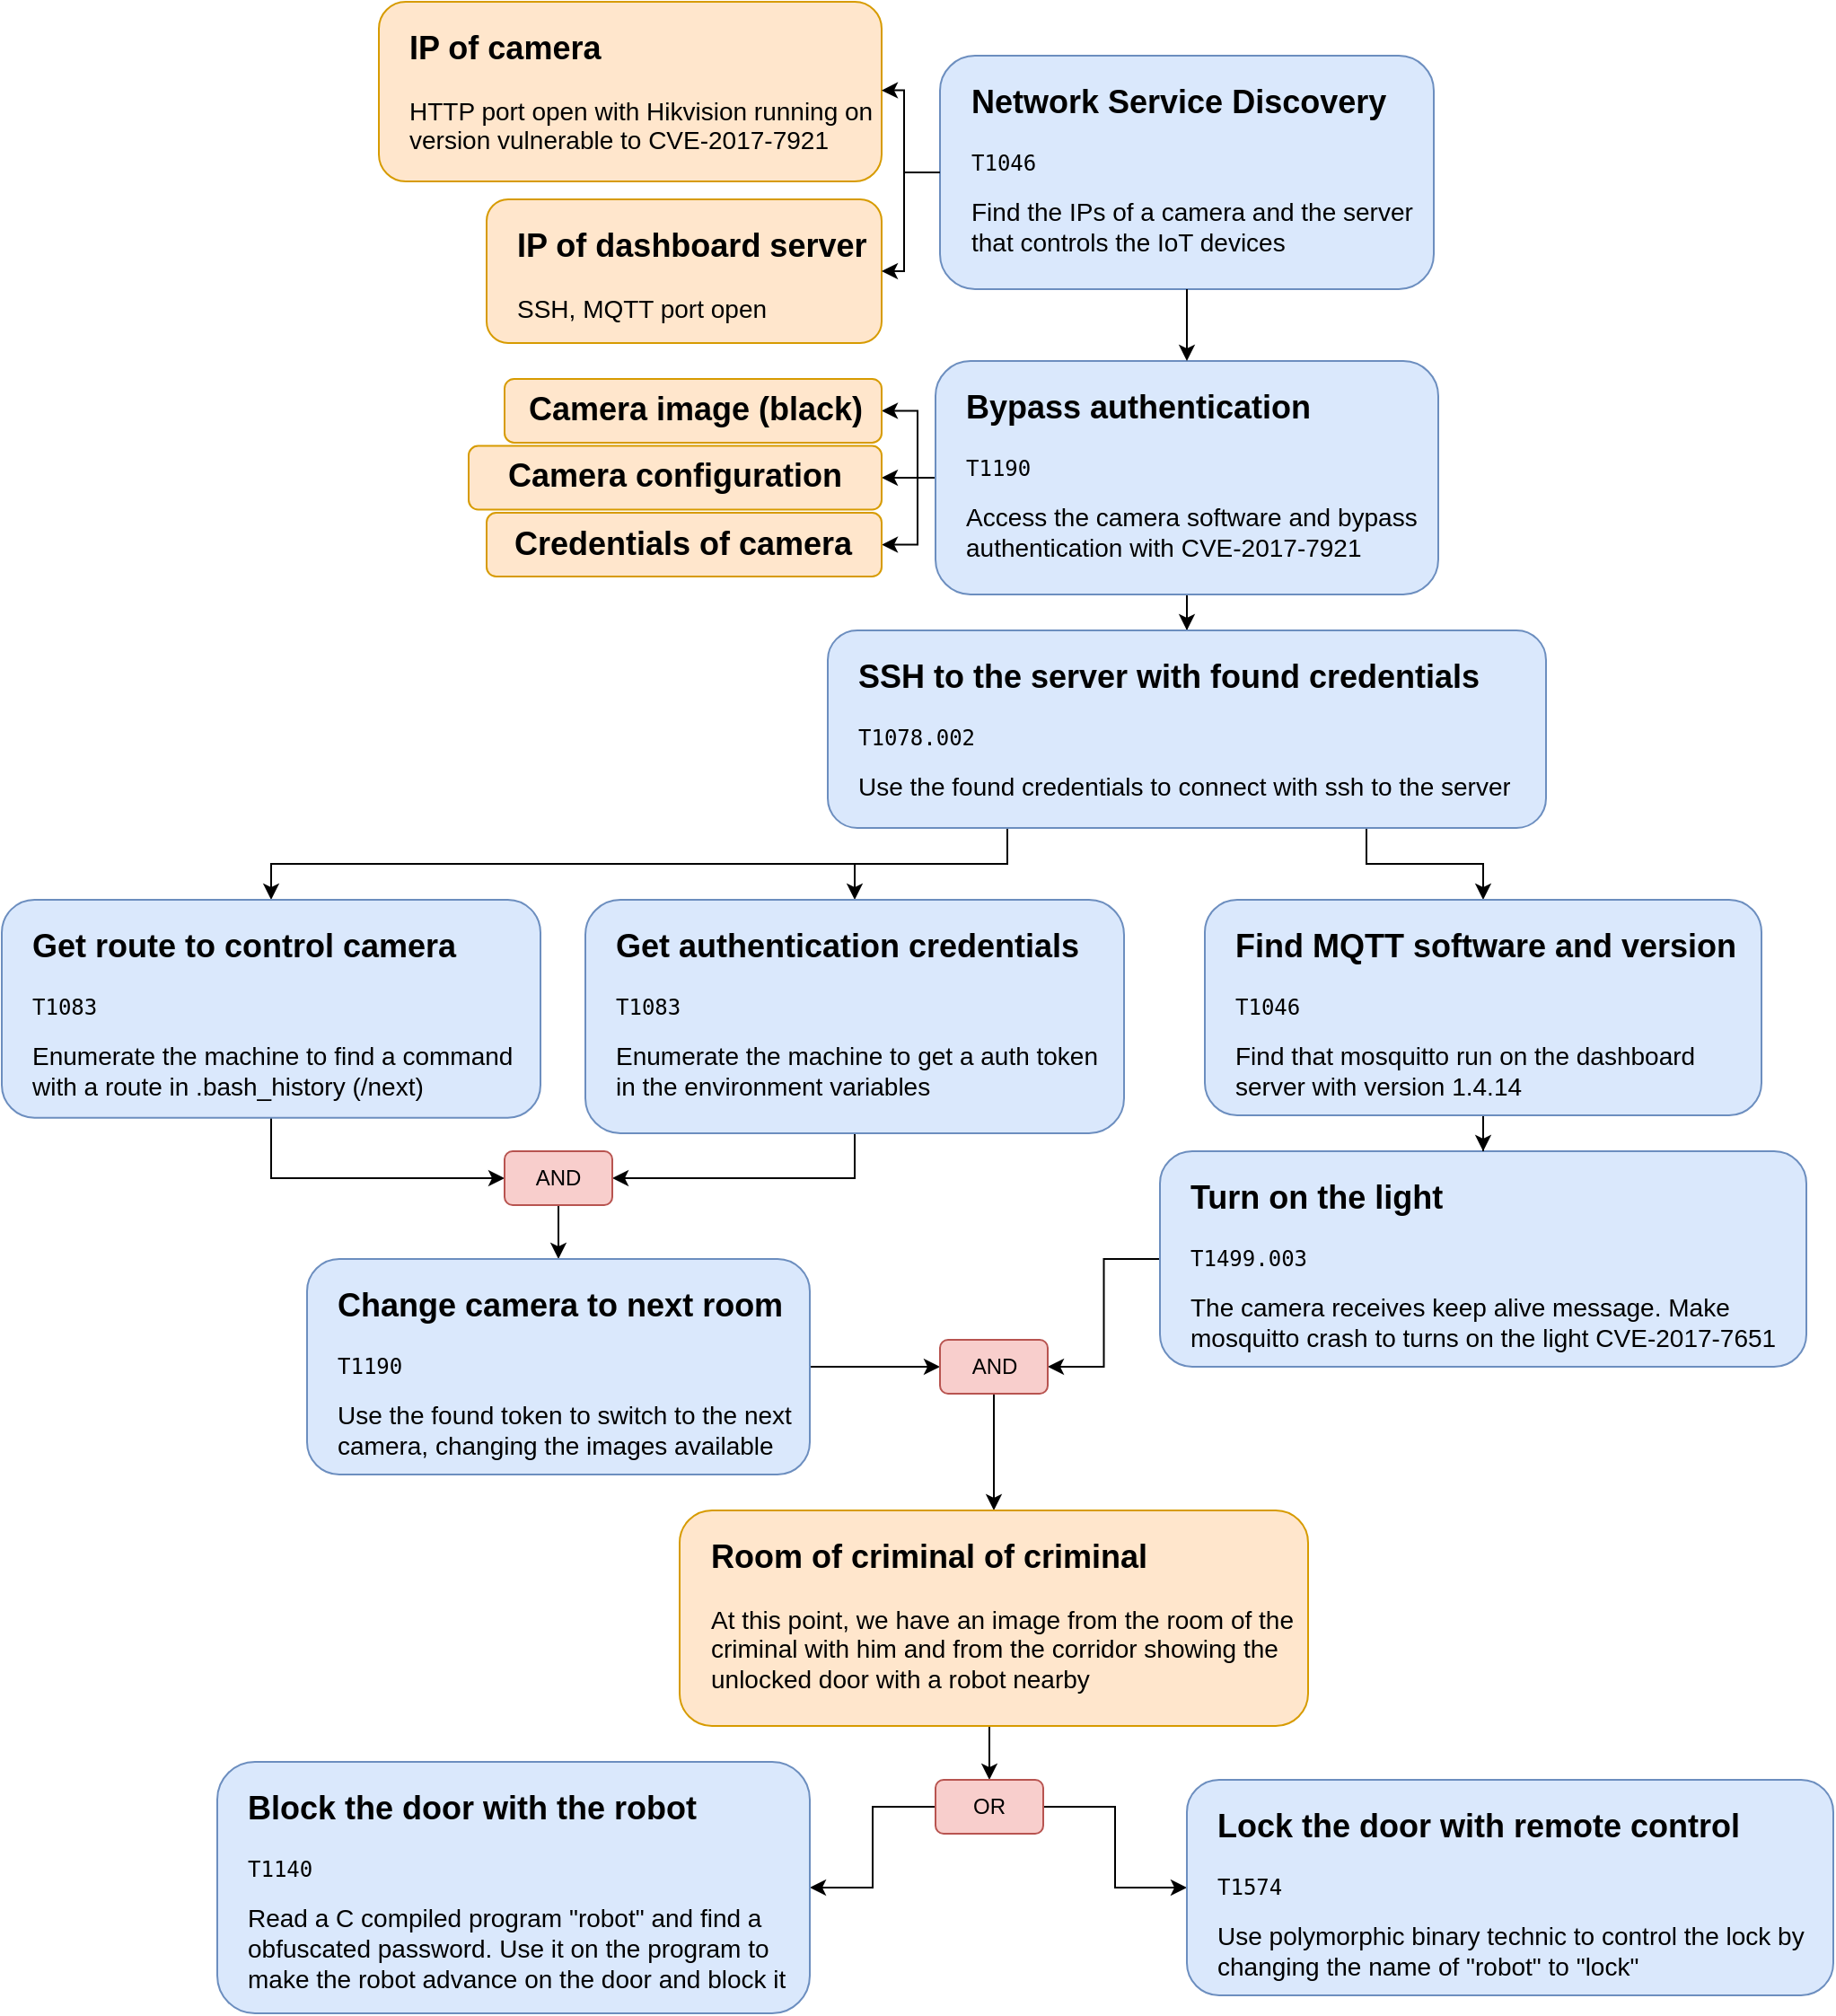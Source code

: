 <mxfile version="27.0.8">
  <diagram name="Page-1" id="YrxbDLgfzF-psmu8SgCK">
    <mxGraphModel dx="2361" dy="1545" grid="1" gridSize="10" guides="1" tooltips="1" connect="1" arrows="1" fold="1" page="1" pageScale="1" pageWidth="850" pageHeight="1100" math="0" shadow="0">
      <root>
        <mxCell id="0" />
        <mxCell id="1" parent="0" />
        <mxCell id="c9mNuHGgu_CkPdpqZBWn-60" style="edgeStyle=orthogonalEdgeStyle;rounded=0;orthogonalLoop=1;jettySize=auto;html=1;entryX=0.5;entryY=0;entryDx=0;entryDy=0;" parent="1" source="c9mNuHGgu_CkPdpqZBWn-1" target="c9mNuHGgu_CkPdpqZBWn-3" edge="1">
          <mxGeometry relative="1" as="geometry" />
        </mxCell>
        <mxCell id="9YeZ7bZoPVD0CCk8CQTD-3" style="edgeStyle=orthogonalEdgeStyle;rounded=0;orthogonalLoop=1;jettySize=auto;html=1;entryX=1;entryY=0.5;entryDx=0;entryDy=0;" edge="1" parent="1" source="c9mNuHGgu_CkPdpqZBWn-1" target="c9mNuHGgu_CkPdpqZBWn-25">
          <mxGeometry relative="1" as="geometry">
            <Array as="points">
              <mxPoint x="-300" y="295" />
              <mxPoint x="-300" y="258" />
            </Array>
          </mxGeometry>
        </mxCell>
        <mxCell id="9YeZ7bZoPVD0CCk8CQTD-5" style="edgeStyle=orthogonalEdgeStyle;rounded=0;orthogonalLoop=1;jettySize=auto;html=1;entryX=1;entryY=0.5;entryDx=0;entryDy=0;" edge="1" parent="1" source="c9mNuHGgu_CkPdpqZBWn-1" target="c9mNuHGgu_CkPdpqZBWn-32">
          <mxGeometry relative="1" as="geometry" />
        </mxCell>
        <mxCell id="9YeZ7bZoPVD0CCk8CQTD-6" style="edgeStyle=orthogonalEdgeStyle;rounded=0;orthogonalLoop=1;jettySize=auto;html=1;exitX=0;exitY=0.5;exitDx=0;exitDy=0;entryX=1;entryY=0.5;entryDx=0;entryDy=0;" edge="1" parent="1" source="c9mNuHGgu_CkPdpqZBWn-1" target="c9mNuHGgu_CkPdpqZBWn-29">
          <mxGeometry relative="1" as="geometry">
            <Array as="points">
              <mxPoint x="-300" y="295" />
              <mxPoint x="-300" y="332" />
            </Array>
          </mxGeometry>
        </mxCell>
        <mxCell id="c9mNuHGgu_CkPdpqZBWn-1" value="" style="rounded=1;whiteSpace=wrap;html=1;fillColor=#dae8fc;strokeColor=#6c8ebf;container=0;" parent="1" vertex="1">
          <mxGeometry x="-290" y="230" width="280" height="130" as="geometry" />
        </mxCell>
        <mxCell id="c9mNuHGgu_CkPdpqZBWn-2" value="&lt;div&gt;&lt;h2 style=&quot;margin-top: 0px;&quot;&gt;Bypass authentication&amp;nbsp;&lt;/h2&gt;&lt;pre style=&quot;margin-top: 0px;&quot;&gt;T1190&lt;/pre&gt;&lt;p&gt;&lt;font style=&quot;font-size: 14px;&quot;&gt;Access the camera software and bypass authentication with CVE-2017-7921&lt;/font&gt;&lt;/p&gt;&lt;/div&gt;" style="text;html=1;whiteSpace=wrap;overflow=hidden;rounded=0;container=0;" parent="1" vertex="1">
          <mxGeometry x="-275" y="238.64" width="265" height="111.36" as="geometry" />
        </mxCell>
        <mxCell id="c9mNuHGgu_CkPdpqZBWn-57" style="edgeStyle=orthogonalEdgeStyle;rounded=0;orthogonalLoop=1;jettySize=auto;html=1;exitX=0.75;exitY=1;exitDx=0;exitDy=0;entryX=0.5;entryY=0;entryDx=0;entryDy=0;" parent="1" source="c9mNuHGgu_CkPdpqZBWn-3" target="c9mNuHGgu_CkPdpqZBWn-5" edge="1">
          <mxGeometry relative="1" as="geometry" />
        </mxCell>
        <mxCell id="c9mNuHGgu_CkPdpqZBWn-58" style="edgeStyle=orthogonalEdgeStyle;rounded=0;orthogonalLoop=1;jettySize=auto;html=1;exitX=0.25;exitY=1;exitDx=0;exitDy=0;entryX=0.5;entryY=0;entryDx=0;entryDy=0;" parent="1" source="c9mNuHGgu_CkPdpqZBWn-3" target="c9mNuHGgu_CkPdpqZBWn-9" edge="1">
          <mxGeometry relative="1" as="geometry" />
        </mxCell>
        <mxCell id="c9mNuHGgu_CkPdpqZBWn-59" style="edgeStyle=orthogonalEdgeStyle;rounded=0;orthogonalLoop=1;jettySize=auto;html=1;exitX=0.25;exitY=1;exitDx=0;exitDy=0;entryX=0.5;entryY=0;entryDx=0;entryDy=0;" parent="1" source="c9mNuHGgu_CkPdpqZBWn-3" target="c9mNuHGgu_CkPdpqZBWn-11" edge="1">
          <mxGeometry relative="1" as="geometry" />
        </mxCell>
        <mxCell id="c9mNuHGgu_CkPdpqZBWn-3" value="" style="rounded=1;whiteSpace=wrap;html=1;fillColor=#dae8fc;strokeColor=#6c8ebf;container=0;" parent="1" vertex="1">
          <mxGeometry x="-350" y="380" width="400" height="110" as="geometry" />
        </mxCell>
        <mxCell id="c9mNuHGgu_CkPdpqZBWn-4" value="&lt;div&gt;&lt;h2 style=&quot;margin-top: 0px;&quot;&gt;SSH to the server with found credentials&amp;nbsp;&lt;/h2&gt;&lt;pre style=&quot;margin-top: 0px;&quot;&gt;T1078.002&lt;/pre&gt;&lt;p&gt;&lt;font style=&quot;font-size: 14px;&quot;&gt;Use the found credentials to connect with ssh to the server&lt;/font&gt;&lt;/p&gt;&lt;/div&gt;" style="text;html=1;whiteSpace=wrap;overflow=hidden;rounded=0;container=0;" parent="1" vertex="1">
          <mxGeometry x="-335" y="388.64" width="375" height="91.36" as="geometry" />
        </mxCell>
        <mxCell id="c9mNuHGgu_CkPdpqZBWn-52" style="edgeStyle=orthogonalEdgeStyle;rounded=0;orthogonalLoop=1;jettySize=auto;html=1;entryX=1;entryY=0.5;entryDx=0;entryDy=0;" parent="1" source="c9mNuHGgu_CkPdpqZBWn-7" target="c9mNuHGgu_CkPdpqZBWn-22" edge="1">
          <mxGeometry relative="1" as="geometry" />
        </mxCell>
        <mxCell id="c9mNuHGgu_CkPdpqZBWn-55" style="edgeStyle=orthogonalEdgeStyle;rounded=0;orthogonalLoop=1;jettySize=auto;html=1;entryX=1;entryY=0.5;entryDx=0;entryDy=0;" parent="1" source="c9mNuHGgu_CkPdpqZBWn-9" target="c9mNuHGgu_CkPdpqZBWn-21" edge="1">
          <mxGeometry relative="1" as="geometry" />
        </mxCell>
        <mxCell id="c9mNuHGgu_CkPdpqZBWn-56" style="edgeStyle=orthogonalEdgeStyle;rounded=0;orthogonalLoop=1;jettySize=auto;html=1;entryX=0;entryY=0.5;entryDx=0;entryDy=0;" parent="1" source="c9mNuHGgu_CkPdpqZBWn-11" target="c9mNuHGgu_CkPdpqZBWn-21" edge="1">
          <mxGeometry relative="1" as="geometry" />
        </mxCell>
        <mxCell id="c9mNuHGgu_CkPdpqZBWn-53" style="edgeStyle=orthogonalEdgeStyle;rounded=0;orthogonalLoop=1;jettySize=auto;html=1;entryX=0;entryY=0.5;entryDx=0;entryDy=0;" parent="1" source="c9mNuHGgu_CkPdpqZBWn-13" target="c9mNuHGgu_CkPdpqZBWn-22" edge="1">
          <mxGeometry relative="1" as="geometry" />
        </mxCell>
        <mxCell id="c9mNuHGgu_CkPdpqZBWn-50" style="edgeStyle=orthogonalEdgeStyle;rounded=0;orthogonalLoop=1;jettySize=auto;html=1;exitX=0.5;exitY=1;exitDx=0;exitDy=0;entryX=0.5;entryY=0;entryDx=0;entryDy=0;" parent="1" source="c9mNuHGgu_CkPdpqZBWn-15" target="c9mNuHGgu_CkPdpqZBWn-23" edge="1">
          <mxGeometry relative="1" as="geometry" />
        </mxCell>
        <mxCell id="c9mNuHGgu_CkPdpqZBWn-54" style="edgeStyle=orthogonalEdgeStyle;rounded=0;orthogonalLoop=1;jettySize=auto;html=1;entryX=0.5;entryY=0;entryDx=0;entryDy=0;" parent="1" source="c9mNuHGgu_CkPdpqZBWn-21" target="c9mNuHGgu_CkPdpqZBWn-13" edge="1">
          <mxGeometry relative="1" as="geometry" />
        </mxCell>
        <mxCell id="c9mNuHGgu_CkPdpqZBWn-21" value="AND" style="rounded=1;whiteSpace=wrap;html=1;fillColor=#f8cecc;strokeColor=#b85450;" parent="1" vertex="1">
          <mxGeometry x="-530" y="670" width="60" height="30" as="geometry" />
        </mxCell>
        <mxCell id="c9mNuHGgu_CkPdpqZBWn-51" style="edgeStyle=orthogonalEdgeStyle;rounded=0;orthogonalLoop=1;jettySize=auto;html=1;entryX=0.5;entryY=0;entryDx=0;entryDy=0;" parent="1" source="c9mNuHGgu_CkPdpqZBWn-22" target="c9mNuHGgu_CkPdpqZBWn-15" edge="1">
          <mxGeometry relative="1" as="geometry" />
        </mxCell>
        <mxCell id="c9mNuHGgu_CkPdpqZBWn-22" value="AND" style="rounded=1;whiteSpace=wrap;html=1;fillColor=#f8cecc;strokeColor=#b85450;" parent="1" vertex="1">
          <mxGeometry x="-287.5" y="775" width="60" height="30" as="geometry" />
        </mxCell>
        <mxCell id="c9mNuHGgu_CkPdpqZBWn-48" style="edgeStyle=orthogonalEdgeStyle;rounded=0;orthogonalLoop=1;jettySize=auto;html=1;entryX=1;entryY=0.5;entryDx=0;entryDy=0;" parent="1" source="c9mNuHGgu_CkPdpqZBWn-23" target="c9mNuHGgu_CkPdpqZBWn-17" edge="1">
          <mxGeometry relative="1" as="geometry" />
        </mxCell>
        <mxCell id="c9mNuHGgu_CkPdpqZBWn-49" style="edgeStyle=orthogonalEdgeStyle;rounded=0;orthogonalLoop=1;jettySize=auto;html=1;entryX=0;entryY=0.5;entryDx=0;entryDy=0;" parent="1" source="c9mNuHGgu_CkPdpqZBWn-23" target="c9mNuHGgu_CkPdpqZBWn-19" edge="1">
          <mxGeometry relative="1" as="geometry" />
        </mxCell>
        <mxCell id="c9mNuHGgu_CkPdpqZBWn-23" value="OR" style="rounded=1;whiteSpace=wrap;html=1;fillColor=#f8cecc;strokeColor=#b85450;" parent="1" vertex="1">
          <mxGeometry x="-290" y="1020" width="60" height="30" as="geometry" />
        </mxCell>
        <mxCell id="c9mNuHGgu_CkPdpqZBWn-24" value="" style="group" parent="1" vertex="1" connectable="0">
          <mxGeometry x="-530" y="240" width="210" height="35.45" as="geometry" />
        </mxCell>
        <mxCell id="c9mNuHGgu_CkPdpqZBWn-25" value="" style="rounded=1;whiteSpace=wrap;html=1;fillColor=#ffe6cc;strokeColor=#d79b00;container=0;" parent="c9mNuHGgu_CkPdpqZBWn-24" vertex="1">
          <mxGeometry width="210" height="35.45" as="geometry" />
        </mxCell>
        <mxCell id="c9mNuHGgu_CkPdpqZBWn-26" value="&lt;div&gt;&lt;h2 style=&quot;margin-top: 0px;&quot;&gt;Camera image (black)&lt;/h2&gt;&lt;/div&gt;" style="text;html=1;whiteSpace=wrap;overflow=hidden;rounded=0;container=0;align=center;" parent="c9mNuHGgu_CkPdpqZBWn-24" vertex="1">
          <mxGeometry x="10.5" width="191.1" height="27.27" as="geometry" />
        </mxCell>
        <mxCell id="c9mNuHGgu_CkPdpqZBWn-28" value="" style="group" parent="1" vertex="1" connectable="0">
          <mxGeometry x="-540" y="314.55" width="220" height="35.45" as="geometry" />
        </mxCell>
        <mxCell id="c9mNuHGgu_CkPdpqZBWn-29" value="" style="rounded=1;whiteSpace=wrap;html=1;fillColor=#ffe6cc;strokeColor=#d79b00;container=0;" parent="c9mNuHGgu_CkPdpqZBWn-28" vertex="1">
          <mxGeometry width="220" height="35.45" as="geometry" />
        </mxCell>
        <mxCell id="c9mNuHGgu_CkPdpqZBWn-30" value="&lt;div&gt;&lt;h2 style=&quot;margin-top: 0px;&quot;&gt;Credentials of camera software&lt;/h2&gt;&lt;/div&gt;" style="text;html=1;whiteSpace=wrap;overflow=hidden;rounded=0;container=0;align=center;" parent="c9mNuHGgu_CkPdpqZBWn-28" vertex="1">
          <mxGeometry x="14.474" y="0.001" width="191.053" height="27.273" as="geometry" />
        </mxCell>
        <mxCell id="c9mNuHGgu_CkPdpqZBWn-31" value="" style="group" parent="1" vertex="1" connectable="0">
          <mxGeometry x="-550" y="277.28" width="230" height="35.45" as="geometry" />
        </mxCell>
        <mxCell id="c9mNuHGgu_CkPdpqZBWn-32" value="" style="rounded=1;whiteSpace=wrap;html=1;fillColor=#ffe6cc;strokeColor=#d79b00;container=0;" parent="c9mNuHGgu_CkPdpqZBWn-31" vertex="1">
          <mxGeometry width="230.0" height="35.45" as="geometry" />
        </mxCell>
        <mxCell id="c9mNuHGgu_CkPdpqZBWn-33" value="&lt;div&gt;&lt;h2 style=&quot;margin-top: 0px;&quot;&gt;Camera configuration&lt;/h2&gt;&lt;/div&gt;" style="text;html=1;whiteSpace=wrap;overflow=hidden;rounded=0;container=0;align=center;" parent="c9mNuHGgu_CkPdpqZBWn-31" vertex="1">
          <mxGeometry x="15.132" y="0.001" width="199.737" height="27.273" as="geometry" />
        </mxCell>
        <mxCell id="c9mNuHGgu_CkPdpqZBWn-39" value="" style="group" parent="1" vertex="1" connectable="0">
          <mxGeometry x="-600" y="30" width="280" height="100" as="geometry" />
        </mxCell>
        <mxCell id="c9mNuHGgu_CkPdpqZBWn-34" value="" style="rounded=1;whiteSpace=wrap;html=1;fillColor=#ffe6cc;strokeColor=#d79b00;container=0;" parent="c9mNuHGgu_CkPdpqZBWn-39" vertex="1">
          <mxGeometry width="280" height="100" as="geometry" />
        </mxCell>
        <mxCell id="c9mNuHGgu_CkPdpqZBWn-35" value="&lt;h2 style=&quot;margin-top: 0px;&quot;&gt;IP of camera&amp;nbsp;&lt;/h2&gt;&lt;p&gt;&lt;font style=&quot;font-size: 14px;&quot;&gt;HTTP port open with Hikvision running on version vulnerable to CVE-2017-7921&lt;/font&gt;&lt;/p&gt;" style="text;html=1;whiteSpace=wrap;overflow=hidden;rounded=0;container=0;" parent="c9mNuHGgu_CkPdpqZBWn-39" vertex="1">
          <mxGeometry x="15" y="8.64" width="265" height="81.36" as="geometry" />
        </mxCell>
        <mxCell id="c9mNuHGgu_CkPdpqZBWn-40" value="" style="group" parent="1" vertex="1" connectable="0">
          <mxGeometry x="-540" y="140" width="220" height="80" as="geometry" />
        </mxCell>
        <mxCell id="c9mNuHGgu_CkPdpqZBWn-36" value="" style="rounded=1;whiteSpace=wrap;html=1;fillColor=#ffe6cc;strokeColor=#d79b00;container=0;" parent="c9mNuHGgu_CkPdpqZBWn-40" vertex="1">
          <mxGeometry width="220" height="80" as="geometry" />
        </mxCell>
        <mxCell id="c9mNuHGgu_CkPdpqZBWn-37" value="&lt;h2 style=&quot;margin-top: 0px;&quot;&gt;IP of dashboard server&amp;nbsp;&lt;/h2&gt;&lt;pre style=&quot;margin-top: 0px;&quot;&gt;&lt;span style=&quot;font-size: 14px; background-color: transparent; color: light-dark(rgb(0, 0, 0), rgb(255, 255, 255)); font-family: Helvetica; white-space: normal;&quot;&gt;SSH, MQTT port open&lt;/span&gt;&lt;/pre&gt;" style="text;html=1;whiteSpace=wrap;overflow=hidden;rounded=0;container=0;" parent="c9mNuHGgu_CkPdpqZBWn-40" vertex="1">
          <mxGeometry x="15" y="8.64" width="204" height="68.63" as="geometry" />
        </mxCell>
        <mxCell id="c9mNuHGgu_CkPdpqZBWn-46" value="" style="group" parent="1" vertex="1" connectable="0">
          <mxGeometry x="-287.5" y="60" width="275" height="130" as="geometry" />
        </mxCell>
        <mxCell id="8Rnsziw4uOwpHe0W4yz_-8" value="" style="rounded=1;whiteSpace=wrap;html=1;fillColor=#dae8fc;strokeColor=#6c8ebf;container=0;" parent="c9mNuHGgu_CkPdpqZBWn-46" vertex="1">
          <mxGeometry width="275" height="130" as="geometry" />
        </mxCell>
        <mxCell id="8Rnsziw4uOwpHe0W4yz_-9" value="&lt;div&gt;&lt;h2 style=&quot;margin-top: 0px;&quot;&gt;Network Service Discovery&amp;nbsp;&lt;/h2&gt;&lt;pre style=&quot;margin-top: 0px;&quot;&gt;T1046&lt;/pre&gt;&lt;p&gt;&lt;font style=&quot;font-size: 14px;&quot;&gt;Find the IPs of a camera and the server that controls the IoT devices&lt;/font&gt;&lt;/p&gt;&lt;/div&gt;" style="text;html=1;whiteSpace=wrap;overflow=hidden;rounded=0;container=0;" parent="c9mNuHGgu_CkPdpqZBWn-46" vertex="1">
          <mxGeometry x="15" y="8.64" width="250" height="111.36" as="geometry" />
        </mxCell>
        <mxCell id="c9mNuHGgu_CkPdpqZBWn-61" style="edgeStyle=orthogonalEdgeStyle;rounded=0;orthogonalLoop=1;jettySize=auto;html=1;entryX=0.5;entryY=0;entryDx=0;entryDy=0;" parent="1" source="8Rnsziw4uOwpHe0W4yz_-8" target="c9mNuHGgu_CkPdpqZBWn-1" edge="1">
          <mxGeometry relative="1" as="geometry" />
        </mxCell>
        <mxCell id="c9mNuHGgu_CkPdpqZBWn-66" value="" style="group" parent="1" vertex="1" connectable="0">
          <mxGeometry x="-165" y="670" width="360" height="120" as="geometry" />
        </mxCell>
        <mxCell id="c9mNuHGgu_CkPdpqZBWn-7" value="" style="rounded=1;whiteSpace=wrap;html=1;fillColor=#dae8fc;strokeColor=#6c8ebf;container=0;" parent="c9mNuHGgu_CkPdpqZBWn-66" vertex="1">
          <mxGeometry width="360" height="120" as="geometry" />
        </mxCell>
        <mxCell id="c9mNuHGgu_CkPdpqZBWn-8" value="&lt;div&gt;&lt;h2 style=&quot;margin-top: 0px;&quot;&gt;Turn on the light&amp;nbsp;&lt;/h2&gt;&lt;pre style=&quot;margin-top: 0px;&quot;&gt;T1499.003&lt;/pre&gt;&lt;p&gt;&lt;font style=&quot;font-size: 14px;&quot;&gt;The camera receives keep alive message. Make mosquitto crash to turns on the light CVE-2017-7651&lt;/font&gt;&lt;/p&gt;&lt;/div&gt;" style="text;html=1;whiteSpace=wrap;overflow=hidden;rounded=0;container=0;" parent="c9mNuHGgu_CkPdpqZBWn-66" vertex="1">
          <mxGeometry x="15" y="8.64" width="335" height="101.36" as="geometry" />
        </mxCell>
        <mxCell id="c9mNuHGgu_CkPdpqZBWn-67" value="" style="group" parent="1" vertex="1" connectable="0">
          <mxGeometry x="-485" y="530" width="300" height="130" as="geometry" />
        </mxCell>
        <mxCell id="c9mNuHGgu_CkPdpqZBWn-9" value="" style="rounded=1;whiteSpace=wrap;html=1;fillColor=#dae8fc;strokeColor=#6c8ebf;container=0;" parent="c9mNuHGgu_CkPdpqZBWn-67" vertex="1">
          <mxGeometry width="300" height="130" as="geometry" />
        </mxCell>
        <mxCell id="c9mNuHGgu_CkPdpqZBWn-10" value="&lt;div&gt;&lt;h2 style=&quot;margin-top: 0px;&quot;&gt;Get authentication credentials&amp;nbsp;&lt;/h2&gt;&lt;pre style=&quot;margin-top: 0px;&quot;&gt;T1083&lt;/pre&gt;&lt;p&gt;&lt;font style=&quot;font-size: 14px;&quot;&gt;Enumerate the machine to get a auth token in the environment variables&lt;/font&gt;&lt;/p&gt;&lt;/div&gt;" style="text;html=1;whiteSpace=wrap;overflow=hidden;rounded=0;container=0;" parent="c9mNuHGgu_CkPdpqZBWn-67" vertex="1">
          <mxGeometry x="15" y="8.64" width="275" height="111.36" as="geometry" />
        </mxCell>
        <mxCell id="c9mNuHGgu_CkPdpqZBWn-68" value="" style="group" parent="1" vertex="1" connectable="0">
          <mxGeometry x="-810" y="530" width="300" height="121.36" as="geometry" />
        </mxCell>
        <mxCell id="c9mNuHGgu_CkPdpqZBWn-11" value="" style="rounded=1;whiteSpace=wrap;html=1;fillColor=#dae8fc;strokeColor=#6c8ebf;container=0;" parent="c9mNuHGgu_CkPdpqZBWn-68" vertex="1">
          <mxGeometry width="300" height="121.36" as="geometry" />
        </mxCell>
        <mxCell id="c9mNuHGgu_CkPdpqZBWn-12" value="&lt;div&gt;&lt;h2 style=&quot;margin-top: 0px;&quot;&gt;Get route to control camera&amp;nbsp;&lt;/h2&gt;&lt;pre style=&quot;margin-top: 0px;&quot;&gt;T1083&lt;/pre&gt;&lt;p&gt;&lt;font style=&quot;font-size: 14px;&quot;&gt;Enumerate the machine to find a command with a route in .bash_history (/next)&lt;/font&gt;&lt;/p&gt;&lt;/div&gt;" style="text;html=1;whiteSpace=wrap;overflow=hidden;rounded=0;container=0;" parent="c9mNuHGgu_CkPdpqZBWn-68" vertex="1">
          <mxGeometry x="15" y="8.64" width="285" height="102.72" as="geometry" />
        </mxCell>
        <mxCell id="c9mNuHGgu_CkPdpqZBWn-69" value="" style="group" parent="1" vertex="1" connectable="0">
          <mxGeometry x="-640" y="730" width="290" height="120" as="geometry" />
        </mxCell>
        <mxCell id="c9mNuHGgu_CkPdpqZBWn-13" value="" style="rounded=1;whiteSpace=wrap;html=1;fillColor=#dae8fc;strokeColor=#6c8ebf;container=0;" parent="c9mNuHGgu_CkPdpqZBWn-69" vertex="1">
          <mxGeometry width="280" height="120" as="geometry" />
        </mxCell>
        <mxCell id="c9mNuHGgu_CkPdpqZBWn-14" value="&lt;div&gt;&lt;h2 style=&quot;margin-top: 0px;&quot;&gt;Change camera to next room&amp;nbsp;&lt;/h2&gt;&lt;pre style=&quot;margin-top: 0px;&quot;&gt;T1190&lt;/pre&gt;&lt;p&gt;&lt;font style=&quot;font-size: 14px;&quot;&gt;Use the found token to switch to the next camera, changing the images available&lt;/font&gt;&lt;/p&gt;&lt;/div&gt;" style="text;html=1;whiteSpace=wrap;overflow=hidden;rounded=0;container=0;" parent="c9mNuHGgu_CkPdpqZBWn-69" vertex="1">
          <mxGeometry x="15" y="8.64" width="275" height="101.36" as="geometry" />
        </mxCell>
        <mxCell id="c9mNuHGgu_CkPdpqZBWn-70" style="edgeStyle=orthogonalEdgeStyle;rounded=0;orthogonalLoop=1;jettySize=auto;html=1;entryX=0.5;entryY=0;entryDx=0;entryDy=0;" parent="1" source="c9mNuHGgu_CkPdpqZBWn-5" target="c9mNuHGgu_CkPdpqZBWn-7" edge="1">
          <mxGeometry relative="1" as="geometry" />
        </mxCell>
        <mxCell id="c9mNuHGgu_CkPdpqZBWn-71" value="" style="group" parent="1" vertex="1" connectable="0">
          <mxGeometry x="-432.5" y="870" width="350" height="120" as="geometry" />
        </mxCell>
        <mxCell id="c9mNuHGgu_CkPdpqZBWn-15" value="" style="rounded=1;whiteSpace=wrap;html=1;fillColor=#ffe6cc;strokeColor=#d79b00;container=0;" parent="c9mNuHGgu_CkPdpqZBWn-71" vertex="1">
          <mxGeometry width="350" height="120" as="geometry" />
        </mxCell>
        <mxCell id="c9mNuHGgu_CkPdpqZBWn-16" value="&lt;h2 style=&quot;margin-top: 0px;&quot;&gt;Room of criminal of criminal&amp;nbsp;&lt;/h2&gt;&lt;pre style=&quot;margin-top: 0px;&quot;&gt;&lt;font face=&quot;Helvetica&quot;&gt;&lt;span style=&quot;font-size: 14px; white-space: normal;&quot;&gt;At this point, we have an image from the room of the criminal with him and from the corridor showing the unlocked door with a robot nearby&lt;/span&gt;&lt;/font&gt;&lt;/pre&gt;" style="text;html=1;whiteSpace=wrap;overflow=hidden;rounded=0;container=0;" parent="c9mNuHGgu_CkPdpqZBWn-71" vertex="1">
          <mxGeometry x="15" y="8.64" width="335" height="91.36" as="geometry" />
        </mxCell>
        <mxCell id="c9mNuHGgu_CkPdpqZBWn-72" value="" style="group" parent="1" vertex="1" connectable="0">
          <mxGeometry x="-150" y="1020" width="360" height="120" as="geometry" />
        </mxCell>
        <mxCell id="c9mNuHGgu_CkPdpqZBWn-19" value="" style="rounded=1;whiteSpace=wrap;html=1;fillColor=#dae8fc;strokeColor=#6c8ebf;container=0;" parent="c9mNuHGgu_CkPdpqZBWn-72" vertex="1">
          <mxGeometry width="360" height="120" as="geometry" />
        </mxCell>
        <mxCell id="c9mNuHGgu_CkPdpqZBWn-20" value="&lt;div&gt;&lt;h2 style=&quot;margin-top: 0px;&quot;&gt;Lock the door with remote control&amp;nbsp;&lt;/h2&gt;&lt;pre style=&quot;margin-top: 0px;&quot;&gt;T1574&lt;/pre&gt;&lt;p&gt;&lt;font style=&quot;font-size: 14px;&quot;&gt;Use polymorphic binary technic to control the lock by changing the name of &quot;robot&quot; to &quot;lock&quot;&lt;/font&gt;&lt;/p&gt;&lt;/div&gt;" style="text;html=1;whiteSpace=wrap;overflow=hidden;rounded=0;container=0;" parent="c9mNuHGgu_CkPdpqZBWn-72" vertex="1">
          <mxGeometry x="15" y="8.64" width="345" height="111.36" as="geometry" />
        </mxCell>
        <mxCell id="c9mNuHGgu_CkPdpqZBWn-73" value="" style="group" parent="1" vertex="1" connectable="0">
          <mxGeometry x="-690" y="1010" width="330" height="140" as="geometry" />
        </mxCell>
        <mxCell id="c9mNuHGgu_CkPdpqZBWn-17" value="" style="rounded=1;whiteSpace=wrap;html=1;fillColor=#dae8fc;strokeColor=#6c8ebf;container=0;" parent="c9mNuHGgu_CkPdpqZBWn-73" vertex="1">
          <mxGeometry width="330" height="140" as="geometry" />
        </mxCell>
        <mxCell id="c9mNuHGgu_CkPdpqZBWn-18" value="&lt;div&gt;&lt;h2 style=&quot;margin-top: 0px;&quot;&gt;Block the door with the robot&amp;nbsp;&lt;/h2&gt;&lt;pre style=&quot;margin-top: 0px;&quot;&gt;T1140&lt;/pre&gt;&lt;p&gt;&lt;font style=&quot;font-size: 14px;&quot;&gt;Read a C compiled program &quot;robot&quot; and find a obfuscated password. Use it on the program to make the robot advance on the door and block it&lt;/font&gt;&lt;/p&gt;&lt;/div&gt;" style="text;html=1;whiteSpace=wrap;overflow=hidden;rounded=0;container=0;" parent="c9mNuHGgu_CkPdpqZBWn-73" vertex="1">
          <mxGeometry x="15" y="8.64" width="305" height="121.36" as="geometry" />
        </mxCell>
        <mxCell id="9YeZ7bZoPVD0CCk8CQTD-1" style="edgeStyle=orthogonalEdgeStyle;rounded=0;orthogonalLoop=1;jettySize=auto;html=1;entryX=1;entryY=0.5;entryDx=0;entryDy=0;" edge="1" parent="1" source="8Rnsziw4uOwpHe0W4yz_-8" target="c9mNuHGgu_CkPdpqZBWn-35">
          <mxGeometry relative="1" as="geometry" />
        </mxCell>
        <mxCell id="9YeZ7bZoPVD0CCk8CQTD-2" style="edgeStyle=orthogonalEdgeStyle;rounded=0;orthogonalLoop=1;jettySize=auto;html=1;entryX=1;entryY=0.5;entryDx=0;entryDy=0;" edge="1" parent="1" source="8Rnsziw4uOwpHe0W4yz_-8" target="c9mNuHGgu_CkPdpqZBWn-36">
          <mxGeometry relative="1" as="geometry" />
        </mxCell>
        <mxCell id="c9mNuHGgu_CkPdpqZBWn-5" value="" style="rounded=1;whiteSpace=wrap;html=1;fillColor=#dae8fc;strokeColor=#6c8ebf;container=0;" parent="1" vertex="1">
          <mxGeometry x="-140" y="530" width="310" height="120" as="geometry" />
        </mxCell>
        <mxCell id="c9mNuHGgu_CkPdpqZBWn-6" value="&lt;div&gt;&lt;h2 style=&quot;margin-top: 0px;&quot;&gt;Find MQTT software and version&amp;nbsp;&lt;/h2&gt;&lt;pre style=&quot;margin-top: 0px;&quot;&gt;T1046&lt;/pre&gt;&lt;p&gt;&lt;font style=&quot;font-size: 14px;&quot;&gt;Find that mosquitto run on the dashboard server with version 1.4.14&lt;/font&gt;&lt;/p&gt;&lt;/div&gt;" style="text;html=1;whiteSpace=wrap;overflow=hidden;rounded=0;container=0;" parent="1" vertex="1">
          <mxGeometry x="-125" y="538.64" width="295" height="101.36" as="geometry" />
        </mxCell>
      </root>
    </mxGraphModel>
  </diagram>
</mxfile>

